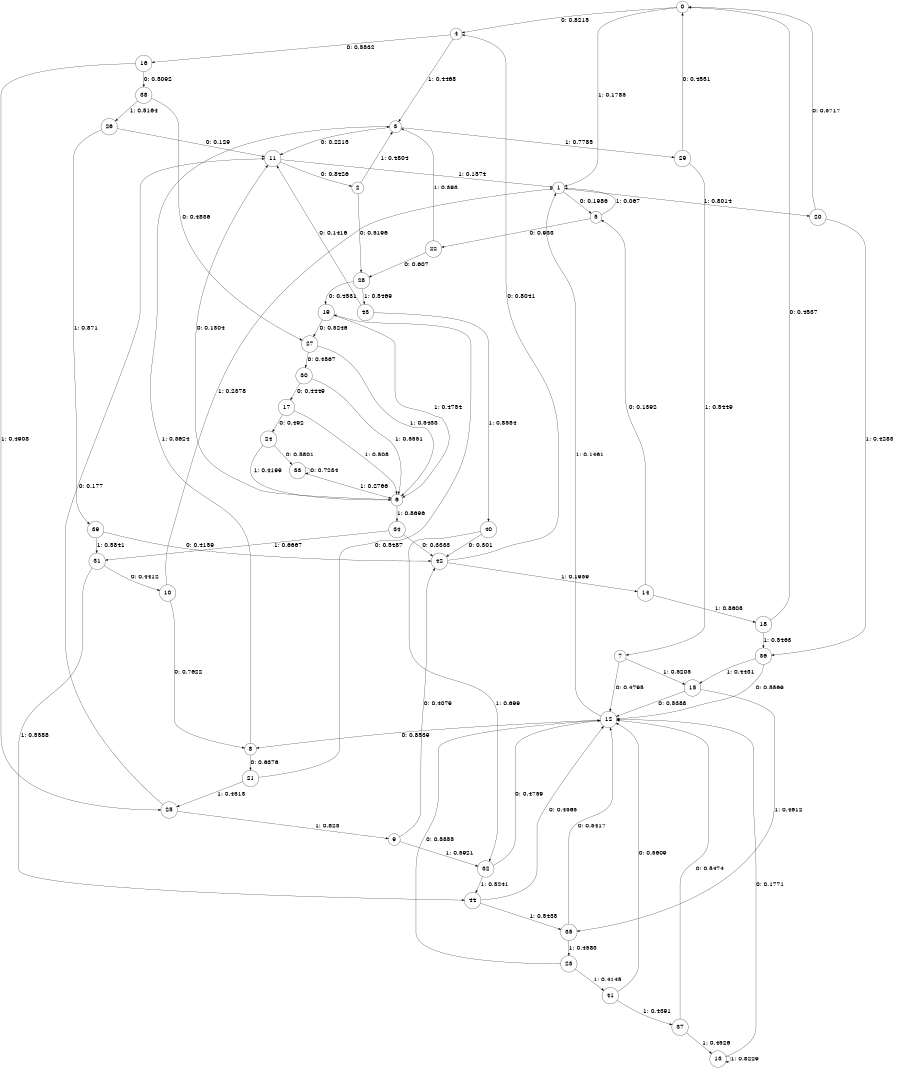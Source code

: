 digraph "ch22faceL9" {
size = "6,8.5";
ratio = "fill";
node [shape = circle];
node [fontsize = 24];
edge [fontsize = 24];
0 -> 4 [label = "0: 0.8215   "];
0 -> 1 [label = "1: 0.1785   "];
1 -> 5 [label = "0: 0.1986   "];
1 -> 20 [label = "1: 0.8014   "];
2 -> 28 [label = "0: 0.5196   "];
2 -> 3 [label = "1: 0.4804   "];
3 -> 11 [label = "0: 0.2215   "];
3 -> 29 [label = "1: 0.7785   "];
4 -> 16 [label = "0: 0.5532   "];
4 -> 3 [label = "1: 0.4468   "];
5 -> 22 [label = "0: 0.933    "];
5 -> 1 [label = "1: 0.067    "];
6 -> 11 [label = "0: 0.1304   "];
6 -> 34 [label = "1: 0.8696   "];
7 -> 12 [label = "0: 0.4795   "];
7 -> 15 [label = "1: 0.5205   "];
8 -> 21 [label = "0: 0.6376   "];
8 -> 3 [label = "1: 0.3624   "];
9 -> 42 [label = "0: 0.4079   "];
9 -> 32 [label = "1: 0.5921   "];
10 -> 8 [label = "0: 0.7622   "];
10 -> 1 [label = "1: 0.2378   "];
11 -> 2 [label = "0: 0.8426   "];
11 -> 1 [label = "1: 0.1574   "];
12 -> 8 [label = "0: 0.8539   "];
12 -> 1 [label = "1: 0.1461   "];
13 -> 12 [label = "0: 0.1771   "];
13 -> 13 [label = "1: 0.8229   "];
14 -> 5 [label = "0: 0.1392   "];
14 -> 18 [label = "1: 0.8608   "];
15 -> 12 [label = "0: 0.5388   "];
15 -> 35 [label = "1: 0.4612   "];
16 -> 38 [label = "0: 0.5092   "];
16 -> 25 [label = "1: 0.4908   "];
17 -> 24 [label = "0: 0.492    "];
17 -> 6 [label = "1: 0.508    "];
18 -> 0 [label = "0: 0.4537   "];
18 -> 36 [label = "1: 0.5463   "];
19 -> 27 [label = "0: 0.5246   "];
19 -> 6 [label = "1: 0.4754   "];
20 -> 0 [label = "0: 0.5717   "];
20 -> 36 [label = "1: 0.4283   "];
21 -> 19 [label = "0: 0.5487   "];
21 -> 25 [label = "1: 0.4513   "];
22 -> 28 [label = "0: 0.607    "];
22 -> 3 [label = "1: 0.393    "];
23 -> 12 [label = "0: 0.5855   "];
23 -> 41 [label = "1: 0.4145   "];
24 -> 33 [label = "0: 0.5801   "];
24 -> 6 [label = "1: 0.4199   "];
25 -> 11 [label = "0: 0.177    "];
25 -> 9 [label = "1: 0.823    "];
26 -> 11 [label = "0: 0.129    "];
26 -> 39 [label = "1: 0.871    "];
27 -> 30 [label = "0: 0.4567   "];
27 -> 6 [label = "1: 0.5433   "];
28 -> 19 [label = "0: 0.4531   "];
28 -> 43 [label = "1: 0.5469   "];
29 -> 0 [label = "0: 0.4551   "];
29 -> 7 [label = "1: 0.5449   "];
30 -> 17 [label = "0: 0.4449   "];
30 -> 6 [label = "1: 0.5551   "];
31 -> 10 [label = "0: 0.4412   "];
31 -> 44 [label = "1: 0.5588   "];
32 -> 12 [label = "0: 0.4759   "];
32 -> 44 [label = "1: 0.5241   "];
33 -> 33 [label = "0: 0.7234   "];
33 -> 6 [label = "1: 0.2766   "];
34 -> 42 [label = "0: 0.3333   "];
34 -> 31 [label = "1: 0.6667   "];
35 -> 12 [label = "0: 0.5417   "];
35 -> 23 [label = "1: 0.4583   "];
36 -> 12 [label = "0: 0.5569   "];
36 -> 15 [label = "1: 0.4431   "];
37 -> 12 [label = "0: 0.5474   "];
37 -> 13 [label = "1: 0.4526   "];
38 -> 27 [label = "0: 0.4836   "];
38 -> 26 [label = "1: 0.5164   "];
39 -> 42 [label = "0: 0.4159   "];
39 -> 31 [label = "1: 0.5841   "];
40 -> 42 [label = "0: 0.301    "];
40 -> 32 [label = "1: 0.699    "];
41 -> 12 [label = "0: 0.5609   "];
41 -> 37 [label = "1: 0.4391   "];
42 -> 4 [label = "0: 0.8041   "];
42 -> 14 [label = "1: 0.1959   "];
43 -> 11 [label = "0: 0.1416   "];
43 -> 40 [label = "1: 0.8584   "];
44 -> 12 [label = "0: 0.4565   "];
44 -> 35 [label = "1: 0.5435   "];
}